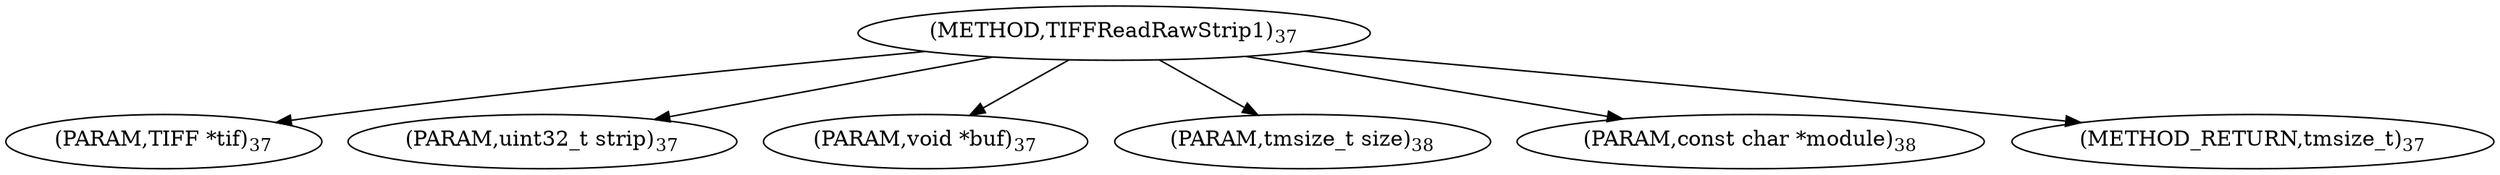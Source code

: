digraph "TIFFReadRawStrip1" {  
"73961" [label = <(METHOD,TIFFReadRawStrip1)<SUB>37</SUB>> ]
"73962" [label = <(PARAM,TIFF *tif)<SUB>37</SUB>> ]
"73963" [label = <(PARAM,uint32_t strip)<SUB>37</SUB>> ]
"73964" [label = <(PARAM,void *buf)<SUB>37</SUB>> ]
"73965" [label = <(PARAM,tmsize_t size)<SUB>38</SUB>> ]
"73966" [label = <(PARAM,const char *module)<SUB>38</SUB>> ]
"73967" [label = <(METHOD_RETURN,tmsize_t)<SUB>37</SUB>> ]
  "73961" -> "73962" 
  "73961" -> "73963" 
  "73961" -> "73964" 
  "73961" -> "73965" 
  "73961" -> "73966" 
  "73961" -> "73967" 
}

